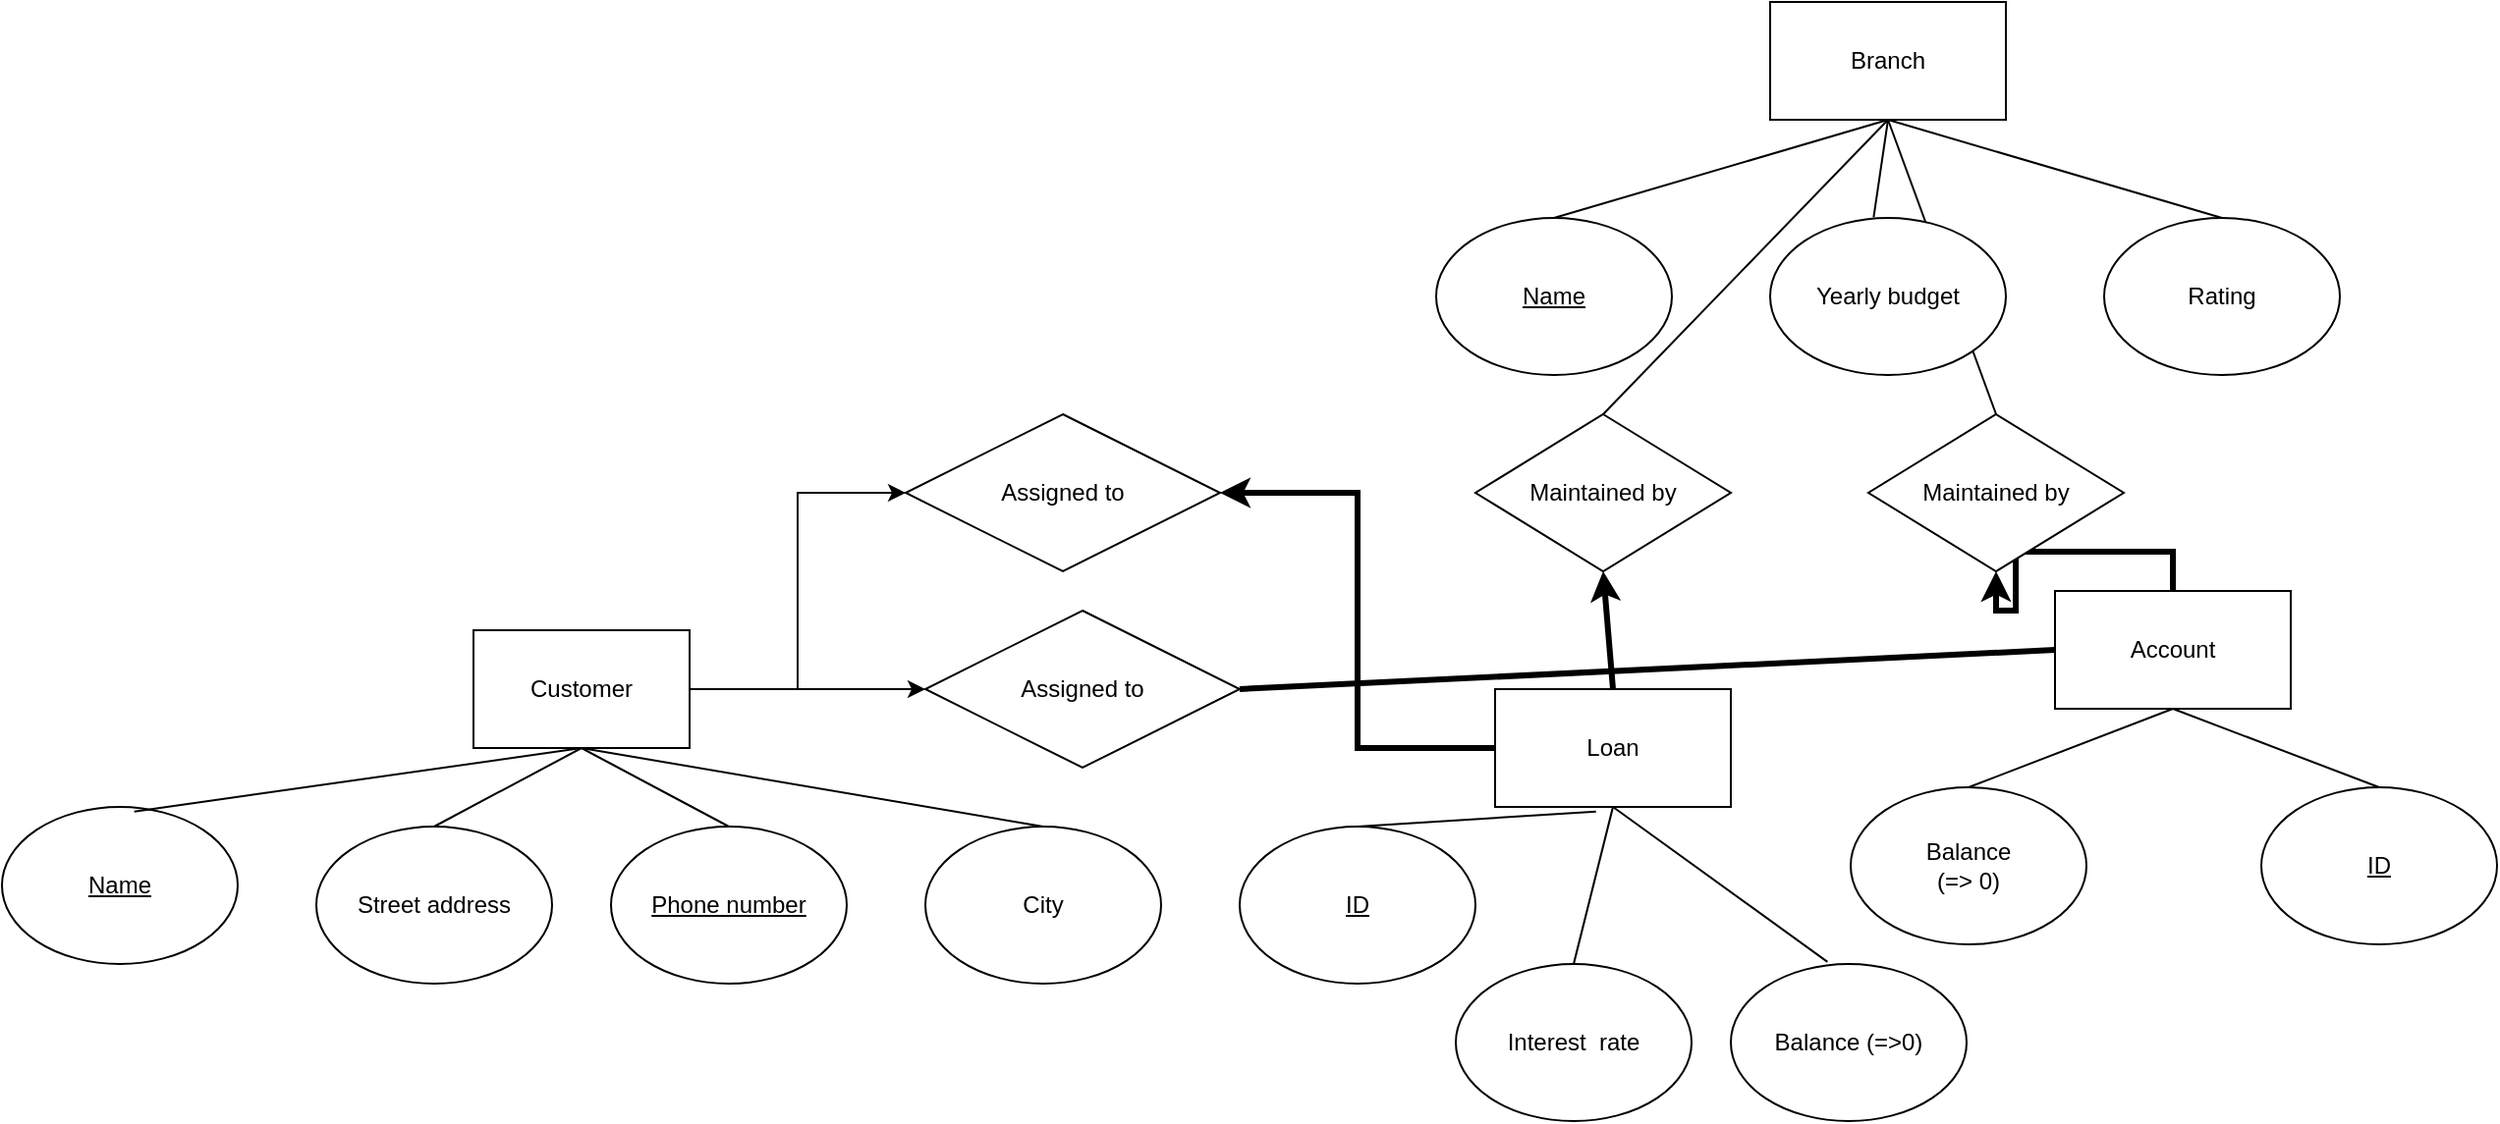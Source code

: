 <mxfile version="24.7.13">
  <diagram name="Page-1" id="sLlXVg1Lx-Ligimtr3OY">
    <mxGraphModel dx="2207" dy="892" grid="1" gridSize="10" guides="1" tooltips="1" connect="1" arrows="1" fold="1" page="1" pageScale="1" pageWidth="850" pageHeight="1100" math="0" shadow="0">
      <root>
        <mxCell id="0" />
        <mxCell id="1" parent="0" />
        <mxCell id="S05p-A15AvvzfdkErifR-1" value="Branch" style="rounded=0;whiteSpace=wrap;html=1;" vertex="1" parent="1">
          <mxGeometry x="160" y="80" width="120" height="60" as="geometry" />
        </mxCell>
        <mxCell id="S05p-A15AvvzfdkErifR-2" value="&lt;u&gt;Name&lt;/u&gt;" style="ellipse;whiteSpace=wrap;html=1;" vertex="1" parent="1">
          <mxGeometry x="-10" y="190" width="120" height="80" as="geometry" />
        </mxCell>
        <mxCell id="S05p-A15AvvzfdkErifR-4" value="Rating" style="ellipse;whiteSpace=wrap;html=1;" vertex="1" parent="1">
          <mxGeometry x="330" y="190" width="120" height="80" as="geometry" />
        </mxCell>
        <mxCell id="S05p-A15AvvzfdkErifR-5" value="" style="endArrow=none;html=1;rounded=0;exitX=0.5;exitY=0;exitDx=0;exitDy=0;entryX=0.5;entryY=1;entryDx=0;entryDy=0;" edge="1" parent="1" source="S05p-A15AvvzfdkErifR-4" target="S05p-A15AvvzfdkErifR-1">
          <mxGeometry width="50" height="50" relative="1" as="geometry">
            <mxPoint x="400" y="370" as="sourcePoint" />
            <mxPoint x="450" y="320" as="targetPoint" />
          </mxGeometry>
        </mxCell>
        <mxCell id="S05p-A15AvvzfdkErifR-6" value="" style="endArrow=none;html=1;rounded=0;exitX=0.5;exitY=0;exitDx=0;exitDy=0;entryX=0.5;entryY=1;entryDx=0;entryDy=0;" edge="1" parent="1" source="S05p-A15AvvzfdkErifR-2" target="S05p-A15AvvzfdkErifR-1">
          <mxGeometry width="50" height="50" relative="1" as="geometry">
            <mxPoint x="400" y="370" as="sourcePoint" />
            <mxPoint x="220" y="200" as="targetPoint" />
          </mxGeometry>
        </mxCell>
        <mxCell id="S05p-A15AvvzfdkErifR-7" value="" style="endArrow=none;html=1;rounded=0;exitX=0.439;exitY=-0.004;exitDx=0;exitDy=0;exitPerimeter=0;entryX=0.5;entryY=1;entryDx=0;entryDy=0;" edge="1" parent="1" source="S05p-A15AvvzfdkErifR-3" target="S05p-A15AvvzfdkErifR-1">
          <mxGeometry width="50" height="50" relative="1" as="geometry">
            <mxPoint x="400" y="370" as="sourcePoint" />
            <mxPoint x="225" y="200" as="targetPoint" />
          </mxGeometry>
        </mxCell>
        <mxCell id="S05p-A15AvvzfdkErifR-39" style="edgeStyle=orthogonalEdgeStyle;rounded=0;orthogonalLoop=1;jettySize=auto;html=1;entryX=0;entryY=0.5;entryDx=0;entryDy=0;strokeWidth=1;" edge="1" parent="1" source="S05p-A15AvvzfdkErifR-8" target="S05p-A15AvvzfdkErifR-34">
          <mxGeometry relative="1" as="geometry" />
        </mxCell>
        <mxCell id="S05p-A15AvvzfdkErifR-46" style="edgeStyle=orthogonalEdgeStyle;rounded=0;orthogonalLoop=1;jettySize=auto;html=1;entryX=0;entryY=0.5;entryDx=0;entryDy=0;" edge="1" parent="1" source="S05p-A15AvvzfdkErifR-8" target="S05p-A15AvvzfdkErifR-44">
          <mxGeometry relative="1" as="geometry" />
        </mxCell>
        <mxCell id="S05p-A15AvvzfdkErifR-8" value="Customer" style="rounded=0;whiteSpace=wrap;html=1;" vertex="1" parent="1">
          <mxGeometry x="-500" y="400" width="110" height="60" as="geometry" />
        </mxCell>
        <mxCell id="S05p-A15AvvzfdkErifR-9" value="&lt;u&gt;Name&lt;/u&gt;" style="ellipse;whiteSpace=wrap;html=1;" vertex="1" parent="1">
          <mxGeometry x="-740" y="490" width="120" height="80" as="geometry" />
        </mxCell>
        <mxCell id="S05p-A15AvvzfdkErifR-10" value="" style="endArrow=none;html=1;rounded=0;entryX=0.5;entryY=1;entryDx=0;entryDy=0;exitX=0.561;exitY=0.029;exitDx=0;exitDy=0;exitPerimeter=0;" edge="1" parent="1" source="S05p-A15AvvzfdkErifR-9" target="S05p-A15AvvzfdkErifR-8">
          <mxGeometry width="50" height="50" relative="1" as="geometry">
            <mxPoint x="-589.36" y="467.68" as="sourcePoint" />
            <mxPoint x="-520" y="520" as="targetPoint" />
          </mxGeometry>
        </mxCell>
        <mxCell id="S05p-A15AvvzfdkErifR-11" value="&lt;u&gt;Phone number&lt;/u&gt;" style="ellipse;whiteSpace=wrap;html=1;" vertex="1" parent="1">
          <mxGeometry x="-430" y="500" width="120" height="80" as="geometry" />
        </mxCell>
        <mxCell id="S05p-A15AvvzfdkErifR-12" value="" style="endArrow=none;html=1;rounded=0;entryX=0.5;entryY=1;entryDx=0;entryDy=0;exitX=0.5;exitY=0;exitDx=0;exitDy=0;" edge="1" parent="1" source="S05p-A15AvvzfdkErifR-11" target="S05p-A15AvvzfdkErifR-8">
          <mxGeometry width="50" height="50" relative="1" as="geometry">
            <mxPoint x="-570" y="570" as="sourcePoint" />
            <mxPoint x="-520" y="520" as="targetPoint" />
          </mxGeometry>
        </mxCell>
        <mxCell id="S05p-A15AvvzfdkErifR-13" value="Street address" style="ellipse;whiteSpace=wrap;html=1;" vertex="1" parent="1">
          <mxGeometry x="-580" y="500" width="120" height="80" as="geometry" />
        </mxCell>
        <mxCell id="S05p-A15AvvzfdkErifR-14" value="City" style="ellipse;whiteSpace=wrap;html=1;" vertex="1" parent="1">
          <mxGeometry x="-270" y="500" width="120" height="80" as="geometry" />
        </mxCell>
        <mxCell id="S05p-A15AvvzfdkErifR-15" value="" style="endArrow=none;html=1;rounded=0;exitX=0.5;exitY=0;exitDx=0;exitDy=0;entryX=0.5;entryY=1;entryDx=0;entryDy=0;" edge="1" parent="1" source="S05p-A15AvvzfdkErifR-13" target="S05p-A15AvvzfdkErifR-8">
          <mxGeometry width="50" height="50" relative="1" as="geometry">
            <mxPoint x="-570" y="570" as="sourcePoint" />
            <mxPoint x="-350" y="440" as="targetPoint" />
          </mxGeometry>
        </mxCell>
        <mxCell id="S05p-A15AvvzfdkErifR-16" value="" style="endArrow=none;html=1;rounded=0;exitX=0.5;exitY=0;exitDx=0;exitDy=0;entryX=0.5;entryY=1;entryDx=0;entryDy=0;" edge="1" parent="1" source="S05p-A15AvvzfdkErifR-14" target="S05p-A15AvvzfdkErifR-8">
          <mxGeometry width="50" height="50" relative="1" as="geometry">
            <mxPoint x="-570" y="570" as="sourcePoint" />
            <mxPoint x="-520" y="520" as="targetPoint" />
          </mxGeometry>
        </mxCell>
        <mxCell id="S05p-A15AvvzfdkErifR-18" value="Maintained by" style="rhombus;whiteSpace=wrap;html=1;strokeWidth=1;" vertex="1" parent="1">
          <mxGeometry x="10" y="290" width="130" height="80" as="geometry" />
        </mxCell>
        <mxCell id="S05p-A15AvvzfdkErifR-22" value="" style="endArrow=classic;html=1;rounded=0;entryX=0.5;entryY=1;entryDx=0;entryDy=0;exitX=0.5;exitY=0;exitDx=0;exitDy=0;strokeWidth=3;" edge="1" parent="1" source="S05p-A15AvvzfdkErifR-28" target="S05p-A15AvvzfdkErifR-18">
          <mxGeometry width="50" height="50" relative="1" as="geometry">
            <mxPoint x="90" y="500" as="sourcePoint" />
            <mxPoint x="450" y="370" as="targetPoint" />
          </mxGeometry>
        </mxCell>
        <mxCell id="S05p-A15AvvzfdkErifR-26" style="edgeStyle=orthogonalEdgeStyle;rounded=0;orthogonalLoop=1;jettySize=auto;html=1;entryX=0.5;entryY=1;entryDx=0;entryDy=0;strokeWidth=3;exitX=0.5;exitY=0;exitDx=0;exitDy=0;" edge="1" parent="1" source="S05p-A15AvvzfdkErifR-29" target="S05p-A15AvvzfdkErifR-25">
          <mxGeometry relative="1" as="geometry">
            <mxPoint x="290" y="500" as="sourcePoint" />
          </mxGeometry>
        </mxCell>
        <mxCell id="S05p-A15AvvzfdkErifR-25" value="Maintained by" style="rhombus;whiteSpace=wrap;html=1;strokeWidth=1;" vertex="1" parent="1">
          <mxGeometry x="210" y="290" width="130" height="80" as="geometry" />
        </mxCell>
        <mxCell id="S05p-A15AvvzfdkErifR-27" value="" style="endArrow=none;html=1;rounded=0;entryX=0.5;entryY=1;entryDx=0;entryDy=0;exitX=0.5;exitY=0;exitDx=0;exitDy=0;" edge="1" parent="1" source="S05p-A15AvvzfdkErifR-25" target="S05p-A15AvvzfdkErifR-1">
          <mxGeometry width="50" height="50" relative="1" as="geometry">
            <mxPoint x="400" y="470" as="sourcePoint" />
            <mxPoint x="450" y="420" as="targetPoint" />
          </mxGeometry>
        </mxCell>
        <mxCell id="S05p-A15AvvzfdkErifR-45" style="edgeStyle=orthogonalEdgeStyle;rounded=0;orthogonalLoop=1;jettySize=auto;html=1;entryX=1;entryY=0.5;entryDx=0;entryDy=0;strokeWidth=3;" edge="1" parent="1" source="S05p-A15AvvzfdkErifR-28" target="S05p-A15AvvzfdkErifR-44">
          <mxGeometry relative="1" as="geometry" />
        </mxCell>
        <mxCell id="S05p-A15AvvzfdkErifR-28" value="Loan" style="rounded=0;whiteSpace=wrap;html=1;strokeWidth=1;" vertex="1" parent="1">
          <mxGeometry x="20" y="430" width="120" height="60" as="geometry" />
        </mxCell>
        <mxCell id="S05p-A15AvvzfdkErifR-29" value="Account" style="rounded=0;whiteSpace=wrap;html=1;strokeWidth=1;" vertex="1" parent="1">
          <mxGeometry x="305" y="380" width="120" height="60" as="geometry" />
        </mxCell>
        <mxCell id="S05p-A15AvvzfdkErifR-30" value="&lt;u&gt;ID&lt;/u&gt;" style="ellipse;whiteSpace=wrap;html=1;" vertex="1" parent="1">
          <mxGeometry x="-110" y="500" width="120" height="80" as="geometry" />
        </mxCell>
        <mxCell id="S05p-A15AvvzfdkErifR-31" value="" style="endArrow=none;html=1;rounded=0;exitX=0.5;exitY=0;exitDx=0;exitDy=0;entryX=0.428;entryY=1.039;entryDx=0;entryDy=0;entryPerimeter=0;" edge="1" parent="1" source="S05p-A15AvvzfdkErifR-30" target="S05p-A15AvvzfdkErifR-28">
          <mxGeometry width="50" height="50" relative="1" as="geometry">
            <mxPoint x="40" y="620" as="sourcePoint" />
            <mxPoint x="90" y="570" as="targetPoint" />
          </mxGeometry>
        </mxCell>
        <mxCell id="S05p-A15AvvzfdkErifR-32" value="&lt;u&gt;ID&lt;/u&gt;" style="ellipse;whiteSpace=wrap;html=1;" vertex="1" parent="1">
          <mxGeometry x="410" y="480" width="120" height="80" as="geometry" />
        </mxCell>
        <mxCell id="S05p-A15AvvzfdkErifR-33" value="" style="endArrow=none;html=1;rounded=0;entryX=0.5;entryY=1;entryDx=0;entryDy=0;exitX=0.5;exitY=0;exitDx=0;exitDy=0;" edge="1" parent="1" source="S05p-A15AvvzfdkErifR-32" target="S05p-A15AvvzfdkErifR-29">
          <mxGeometry width="50" height="50" relative="1" as="geometry">
            <mxPoint x="-10" y="710" as="sourcePoint" />
            <mxPoint x="40" y="660" as="targetPoint" />
          </mxGeometry>
        </mxCell>
        <mxCell id="S05p-A15AvvzfdkErifR-34" value="Assigned to" style="rhombus;whiteSpace=wrap;html=1;" vertex="1" parent="1">
          <mxGeometry x="-270" y="390" width="160" height="80" as="geometry" />
        </mxCell>
        <mxCell id="S05p-A15AvvzfdkErifR-35" value="" style="endArrow=none;html=1;rounded=0;exitX=0.5;exitY=0;exitDx=0;exitDy=0;entryX=0.5;entryY=1;entryDx=0;entryDy=0;" edge="1" parent="1" source="S05p-A15AvvzfdkErifR-18" target="S05p-A15AvvzfdkErifR-1">
          <mxGeometry width="50" height="50" relative="1" as="geometry">
            <mxPoint x="125" y="350" as="sourcePoint" />
            <mxPoint x="250" y="160" as="targetPoint" />
          </mxGeometry>
        </mxCell>
        <mxCell id="S05p-A15AvvzfdkErifR-3" value="Yearly budget" style="ellipse;whiteSpace=wrap;html=1;" vertex="1" parent="1">
          <mxGeometry x="160" y="190" width="120" height="80" as="geometry" />
        </mxCell>
        <mxCell id="S05p-A15AvvzfdkErifR-36" value="Balance&lt;div&gt;(=&amp;gt; 0)&lt;/div&gt;" style="ellipse;whiteSpace=wrap;html=1;" vertex="1" parent="1">
          <mxGeometry x="201" y="480" width="120" height="80" as="geometry" />
        </mxCell>
        <mxCell id="S05p-A15AvvzfdkErifR-37" value="" style="endArrow=none;html=1;rounded=0;entryX=0.5;entryY=1;entryDx=0;entryDy=0;exitX=0.5;exitY=0;exitDx=0;exitDy=0;" edge="1" parent="1" source="S05p-A15AvvzfdkErifR-36" target="S05p-A15AvvzfdkErifR-29">
          <mxGeometry width="50" height="50" relative="1" as="geometry">
            <mxPoint x="-10" y="470" as="sourcePoint" />
            <mxPoint x="40" y="420" as="targetPoint" />
          </mxGeometry>
        </mxCell>
        <mxCell id="S05p-A15AvvzfdkErifR-40" value="" style="endArrow=none;html=1;rounded=0;entryX=0;entryY=0.5;entryDx=0;entryDy=0;exitX=1;exitY=0.5;exitDx=0;exitDy=0;strokeWidth=3;" edge="1" parent="1" source="S05p-A15AvvzfdkErifR-34" target="S05p-A15AvvzfdkErifR-29">
          <mxGeometry width="50" height="50" relative="1" as="geometry">
            <mxPoint x="-250" y="480" as="sourcePoint" />
            <mxPoint x="-200" y="430" as="targetPoint" />
          </mxGeometry>
        </mxCell>
        <mxCell id="S05p-A15AvvzfdkErifR-42" value="Interest&amp;nbsp; rate" style="ellipse;whiteSpace=wrap;html=1;" vertex="1" parent="1">
          <mxGeometry y="570" width="120" height="80" as="geometry" />
        </mxCell>
        <mxCell id="S05p-A15AvvzfdkErifR-43" value="" style="endArrow=none;html=1;rounded=0;entryX=0.5;entryY=1;entryDx=0;entryDy=0;exitX=0.5;exitY=0;exitDx=0;exitDy=0;" edge="1" parent="1" source="S05p-A15AvvzfdkErifR-42" target="S05p-A15AvvzfdkErifR-28">
          <mxGeometry width="50" height="50" relative="1" as="geometry">
            <mxPoint x="-180" y="480" as="sourcePoint" />
            <mxPoint x="-130" y="430" as="targetPoint" />
          </mxGeometry>
        </mxCell>
        <mxCell id="S05p-A15AvvzfdkErifR-44" value="Assigned to" style="rhombus;whiteSpace=wrap;html=1;" vertex="1" parent="1">
          <mxGeometry x="-280" y="290" width="160" height="80" as="geometry" />
        </mxCell>
        <mxCell id="S05p-A15AvvzfdkErifR-47" value="Balance (=&amp;gt;0)" style="ellipse;whiteSpace=wrap;html=1;" vertex="1" parent="1">
          <mxGeometry x="140" y="570" width="120" height="80" as="geometry" />
        </mxCell>
        <mxCell id="S05p-A15AvvzfdkErifR-48" value="" style="endArrow=none;html=1;rounded=0;entryX=0.5;entryY=1;entryDx=0;entryDy=0;exitX=0.41;exitY=-0.013;exitDx=0;exitDy=0;exitPerimeter=0;" edge="1" parent="1" source="S05p-A15AvvzfdkErifR-47" target="S05p-A15AvvzfdkErifR-28">
          <mxGeometry width="50" height="50" relative="1" as="geometry">
            <mxPoint x="-80" y="590" as="sourcePoint" />
            <mxPoint x="-30" y="540" as="targetPoint" />
          </mxGeometry>
        </mxCell>
      </root>
    </mxGraphModel>
  </diagram>
</mxfile>
